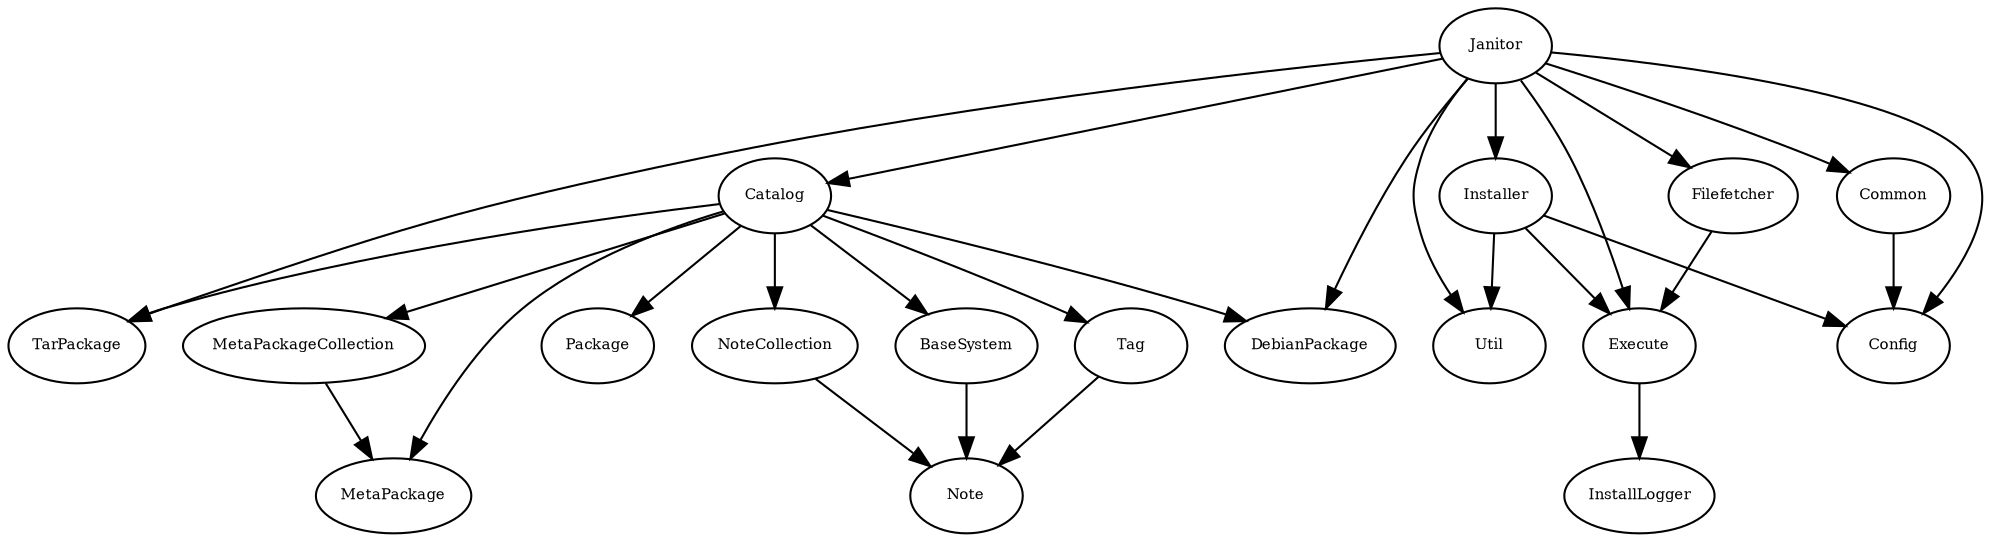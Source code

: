 digraph g {
   node [fontsize=7];
   "Janitor" -> "Catalog"
   "Janitor" -> "TarPackage"
   "Janitor" -> "Util"
   "Janitor" -> "Installer"
   "Janitor" -> "Execute"
   "Janitor" -> "Filefetcher"
   "Janitor" -> "Config"
   "Janitor" -> "Common"
   "Janitor" -> "DebianPackage"
   "BaseSystem" -> "Note"
   "Catalog" -> "Tag"
   "Catalog" -> "NoteCollection"
   "Catalog" -> "BaseSystem"
   "Catalog" -> "MetaPackage"
   "Catalog" -> "MetaPackageCollection"
   "Catalog" -> "Package"
   "Catalog" -> "TarPackage"
   "Catalog" -> "DebianPackage"
   "Common" -> "Config"
   "Execute" -> "InstallLogger"
   "Filefetcher" -> "Execute"
   "Installer" -> "Execute"
   "Installer" -> "Config"
   "Installer" -> "Util"
   "MetaPackageCollection" -> "MetaPackage"
   "NoteCollection" -> "Note"
   "Tag" -> "Note"
}
